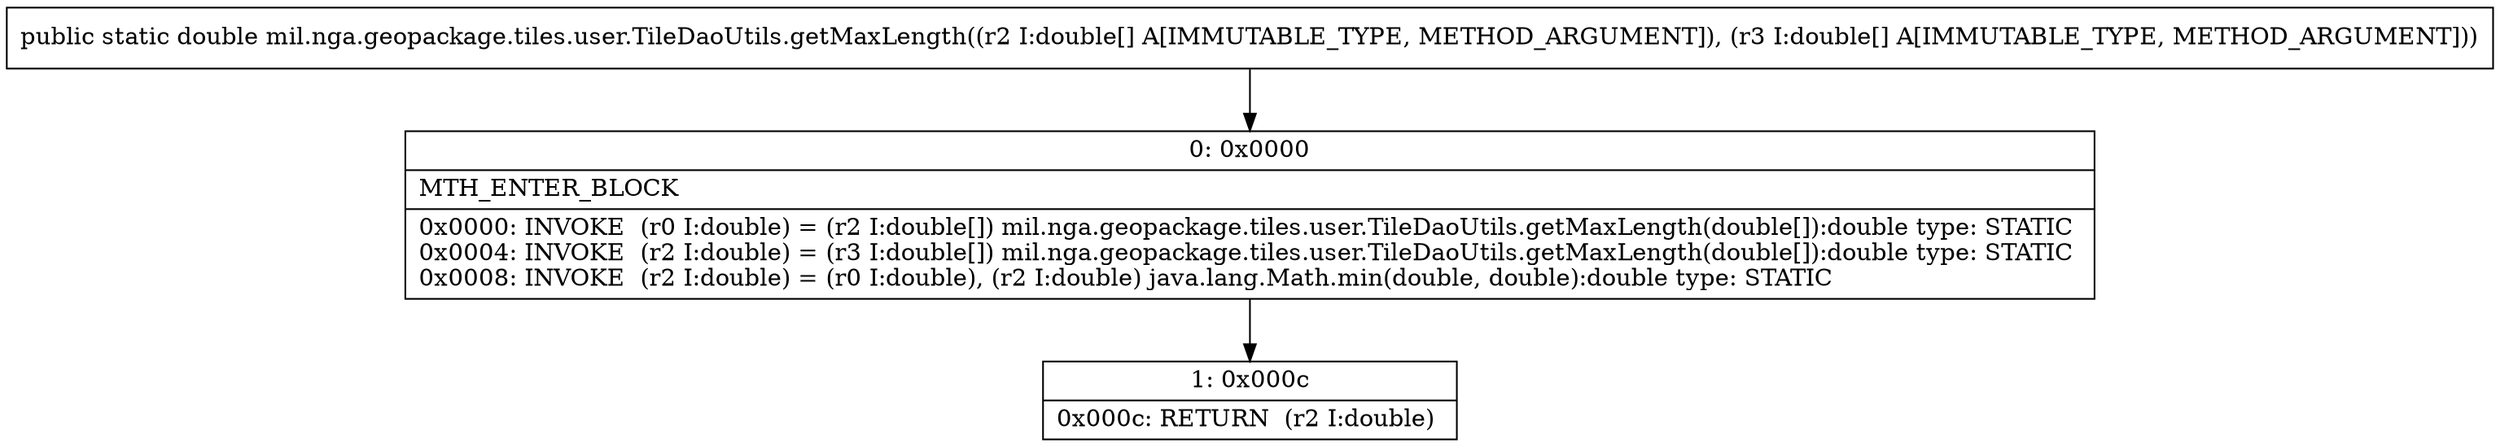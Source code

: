 digraph "CFG formil.nga.geopackage.tiles.user.TileDaoUtils.getMaxLength([D[D)D" {
Node_0 [shape=record,label="{0\:\ 0x0000|MTH_ENTER_BLOCK\l|0x0000: INVOKE  (r0 I:double) = (r2 I:double[]) mil.nga.geopackage.tiles.user.TileDaoUtils.getMaxLength(double[]):double type: STATIC \l0x0004: INVOKE  (r2 I:double) = (r3 I:double[]) mil.nga.geopackage.tiles.user.TileDaoUtils.getMaxLength(double[]):double type: STATIC \l0x0008: INVOKE  (r2 I:double) = (r0 I:double), (r2 I:double) java.lang.Math.min(double, double):double type: STATIC \l}"];
Node_1 [shape=record,label="{1\:\ 0x000c|0x000c: RETURN  (r2 I:double) \l}"];
MethodNode[shape=record,label="{public static double mil.nga.geopackage.tiles.user.TileDaoUtils.getMaxLength((r2 I:double[] A[IMMUTABLE_TYPE, METHOD_ARGUMENT]), (r3 I:double[] A[IMMUTABLE_TYPE, METHOD_ARGUMENT])) }"];
MethodNode -> Node_0;
Node_0 -> Node_1;
}

